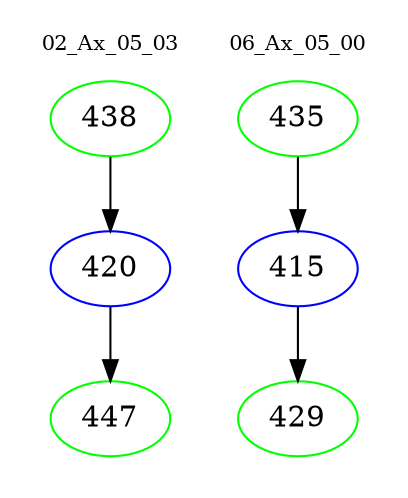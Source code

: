 digraph{
subgraph cluster_0 {
color = white
label = "02_Ax_05_03";
fontsize=10;
T0_438 [label="438", color="green"]
T0_438 -> T0_420 [color="black"]
T0_420 [label="420", color="blue"]
T0_420 -> T0_447 [color="black"]
T0_447 [label="447", color="green"]
}
subgraph cluster_1 {
color = white
label = "06_Ax_05_00";
fontsize=10;
T1_435 [label="435", color="green"]
T1_435 -> T1_415 [color="black"]
T1_415 [label="415", color="blue"]
T1_415 -> T1_429 [color="black"]
T1_429 [label="429", color="green"]
}
}
